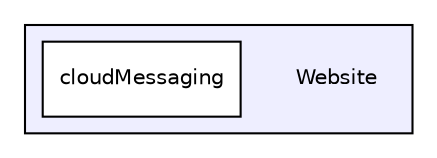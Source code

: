 digraph "Website" {
  compound=true
  node [ fontsize="10", fontname="Helvetica"];
  edge [ labelfontsize="10", labelfontname="Helvetica"];
  subgraph clusterdir_0eece492e6c0ae0bab52b0e4145cdc6f {
    graph [ bgcolor="#eeeeff", pencolor="black", label="" URL="dir_0eece492e6c0ae0bab52b0e4145cdc6f.html"];
    dir_0eece492e6c0ae0bab52b0e4145cdc6f [shape=plaintext label="Website"];
    dir_67c77502da7022ad441c78c249fbca50 [shape=box label="cloudMessaging" color="black" fillcolor="white" style="filled" URL="dir_67c77502da7022ad441c78c249fbca50.html"];
  }
}
